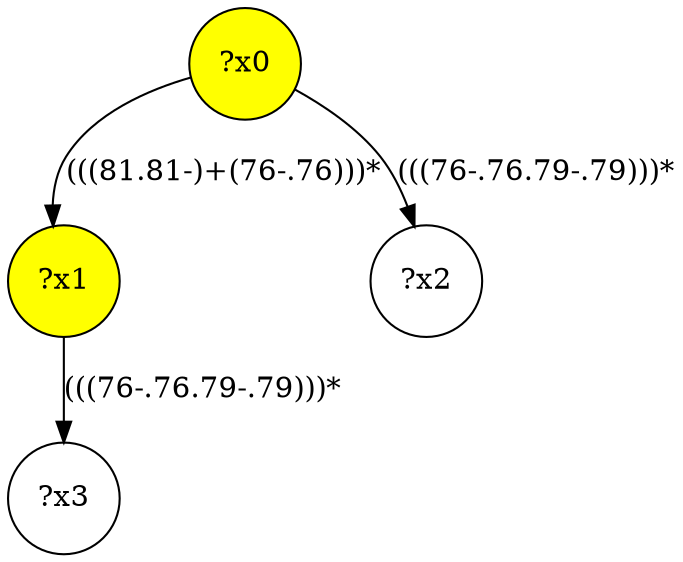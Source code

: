 digraph g {
	x0 [fillcolor="yellow", style="filled," shape=circle, label="?x0"];
	x1 [fillcolor="yellow", style="filled," shape=circle, label="?x1"];
	x0 -> x1 [label="(((81.81-)+(76-.76)))*"];
	x2 [shape=circle, label="?x2"];
	x0 -> x2 [label="(((76-.76.79-.79)))*"];
	x3 [shape=circle, label="?x3"];
	x1 -> x3 [label="(((76-.76.79-.79)))*"];
}
